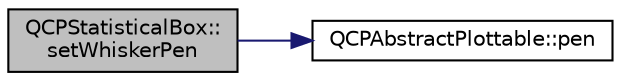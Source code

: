 digraph "QCPStatisticalBox::setWhiskerPen"
{
  edge [fontname="Helvetica",fontsize="10",labelfontname="Helvetica",labelfontsize="10"];
  node [fontname="Helvetica",fontsize="10",shape=record];
  rankdir="LR";
  Node254 [label="QCPStatisticalBox::\lsetWhiskerPen",height=0.2,width=0.4,color="black", fillcolor="grey75", style="filled", fontcolor="black"];
  Node254 -> Node255 [color="midnightblue",fontsize="10",style="solid",fontname="Helvetica"];
  Node255 [label="QCPAbstractPlottable::pen",height=0.2,width=0.4,color="black", fillcolor="white", style="filled",URL="$class_q_c_p_abstract_plottable.html#ad5972efc31344e5a7a78ab4f8864b2d3"];
}
